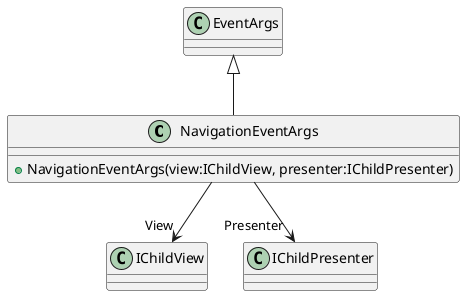 @startuml
class NavigationEventArgs {
    + NavigationEventArgs(view:IChildView, presenter:IChildPresenter)
}
EventArgs <|-- NavigationEventArgs
NavigationEventArgs --> "View" IChildView
NavigationEventArgs --> "Presenter" IChildPresenter
@enduml
